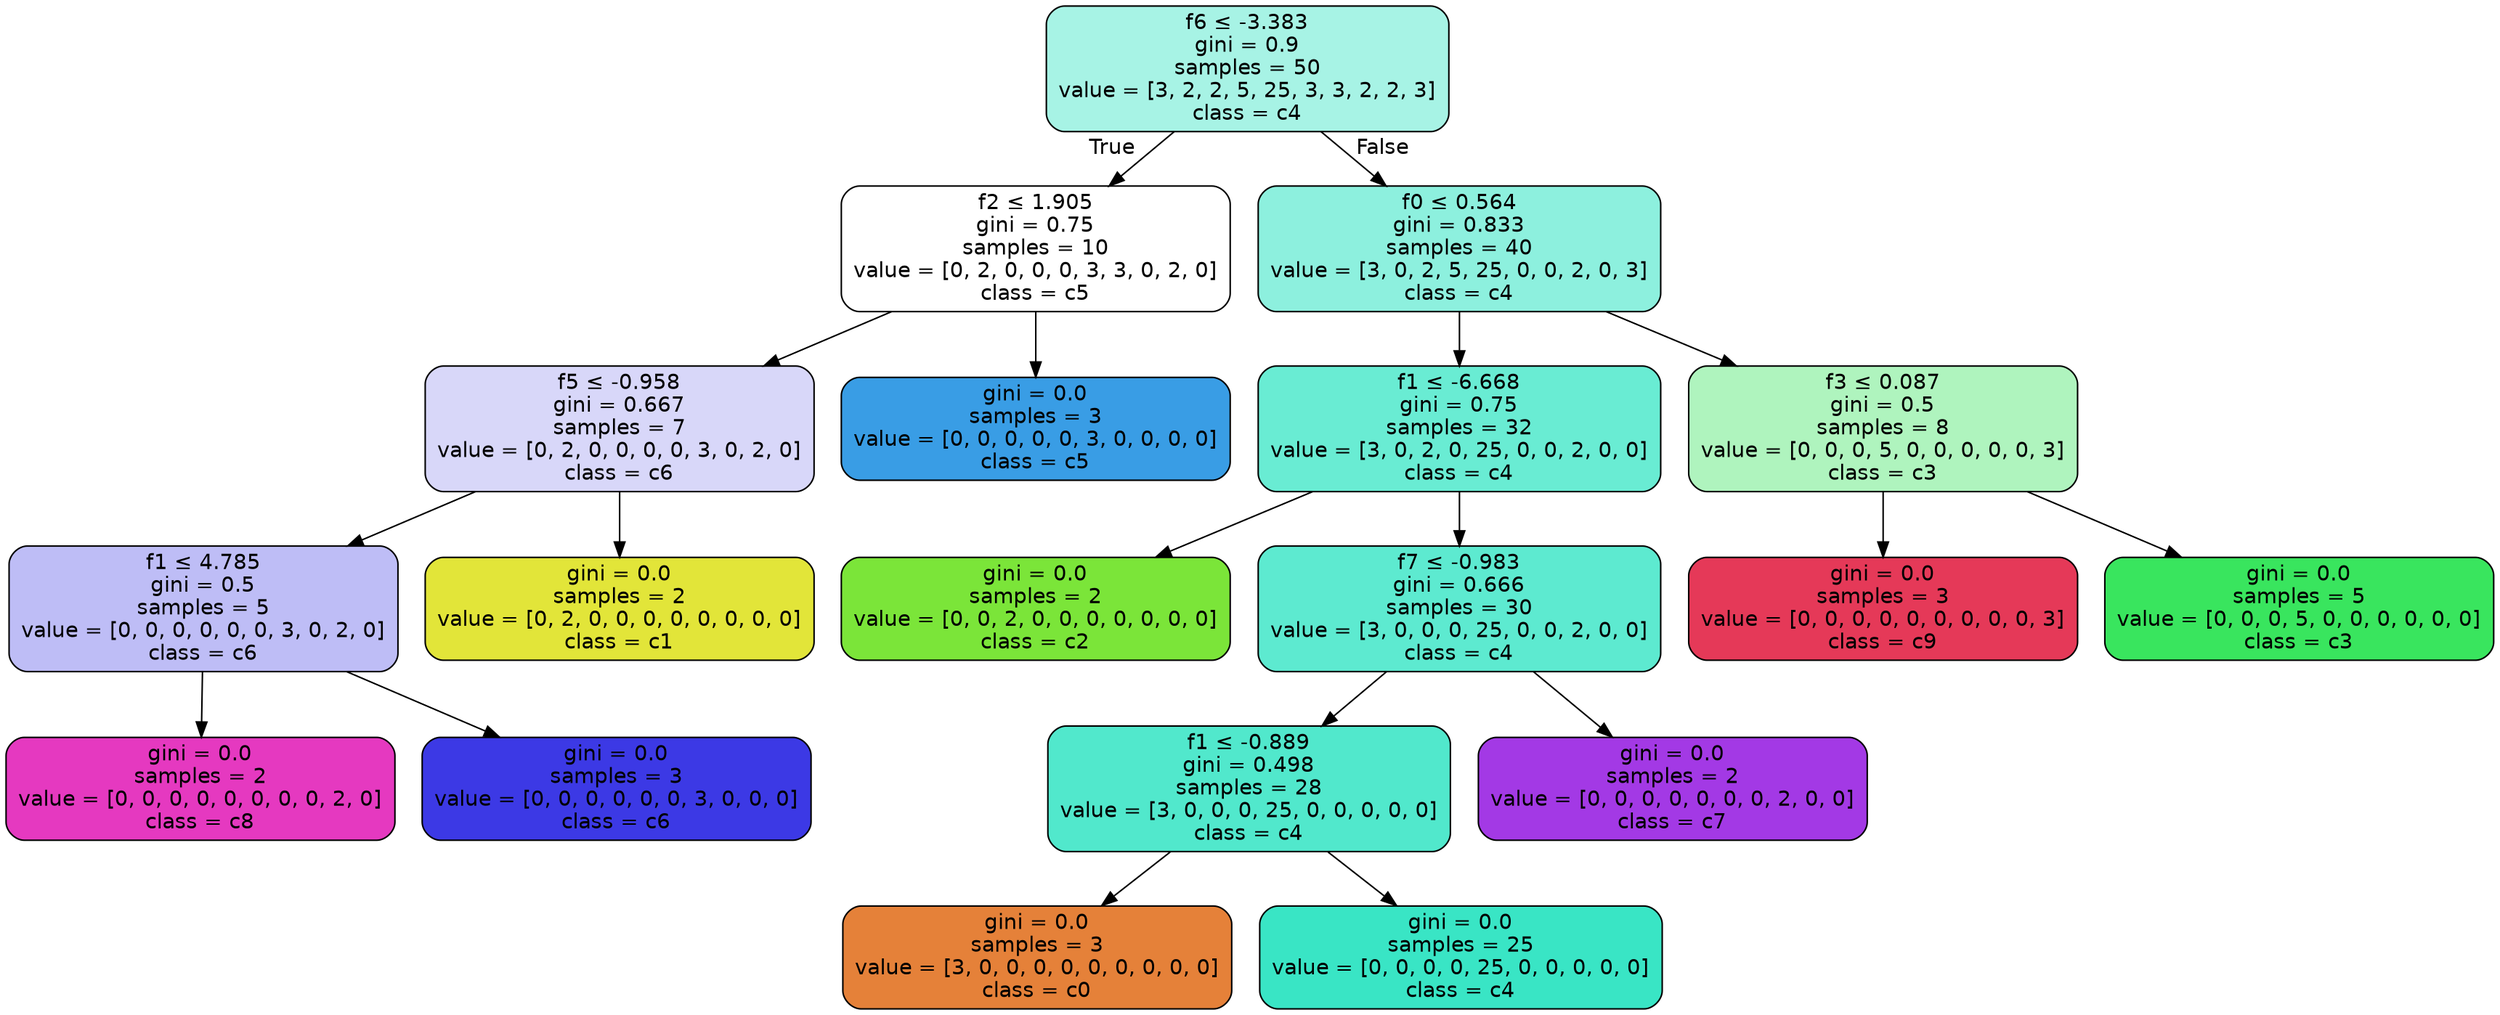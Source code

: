 digraph Tree {
node [shape=box, style="filled, rounded", color="black", fontname=helvetica] ;
edge [fontname=helvetica] ;
0 [label=<f6 &le; -3.383<br/>gini = 0.9<br/>samples = 50<br/>value = [3, 2, 2, 5, 25, 3, 3, 2, 2, 3]<br/>class = c4>, fillcolor="#39e5c571"] ;
1 [label=<f2 &le; 1.905<br/>gini = 0.75<br/>samples = 10<br/>value = [0, 2, 0, 0, 0, 3, 3, 0, 2, 0]<br/>class = c5>, fillcolor="#399de500"] ;
0 -> 1 [labeldistance=2.5, labelangle=45, headlabel="True"] ;
2 [label=<f5 &le; -0.958<br/>gini = 0.667<br/>samples = 7<br/>value = [0, 2, 0, 0, 0, 0, 3, 0, 2, 0]<br/>class = c6>, fillcolor="#3c39e533"] ;
1 -> 2 ;
3 [label=<f1 &le; 4.785<br/>gini = 0.5<br/>samples = 5<br/>value = [0, 0, 0, 0, 0, 0, 3, 0, 2, 0]<br/>class = c6>, fillcolor="#3c39e555"] ;
2 -> 3 ;
4 [label=<gini = 0.0<br/>samples = 2<br/>value = [0, 0, 0, 0, 0, 0, 0, 0, 2, 0]<br/>class = c8>, fillcolor="#e539c0ff"] ;
3 -> 4 ;
5 [label=<gini = 0.0<br/>samples = 3<br/>value = [0, 0, 0, 0, 0, 0, 3, 0, 0, 0]<br/>class = c6>, fillcolor="#3c39e5ff"] ;
3 -> 5 ;
6 [label=<gini = 0.0<br/>samples = 2<br/>value = [0, 2, 0, 0, 0, 0, 0, 0, 0, 0]<br/>class = c1>, fillcolor="#e2e539ff"] ;
2 -> 6 ;
7 [label=<gini = 0.0<br/>samples = 3<br/>value = [0, 0, 0, 0, 0, 3, 0, 0, 0, 0]<br/>class = c5>, fillcolor="#399de5ff"] ;
1 -> 7 ;
8 [label=<f0 &le; 0.564<br/>gini = 0.833<br/>samples = 40<br/>value = [3, 0, 2, 5, 25, 0, 0, 2, 0, 3]<br/>class = c4>, fillcolor="#39e5c592"] ;
0 -> 8 [labeldistance=2.5, labelangle=-45, headlabel="False"] ;
9 [label=<f1 &le; -6.668<br/>gini = 0.75<br/>samples = 32<br/>value = [3, 0, 2, 0, 25, 0, 0, 2, 0, 0]<br/>class = c4>, fillcolor="#39e5c5c1"] ;
8 -> 9 ;
10 [label=<gini = 0.0<br/>samples = 2<br/>value = [0, 0, 2, 0, 0, 0, 0, 0, 0, 0]<br/>class = c2>, fillcolor="#7be539ff"] ;
9 -> 10 ;
11 [label=<f7 &le; -0.983<br/>gini = 0.666<br/>samples = 30<br/>value = [3, 0, 0, 0, 25, 0, 0, 2, 0, 0]<br/>class = c4>, fillcolor="#39e5c5d0"] ;
9 -> 11 ;
12 [label=<f1 &le; -0.889<br/>gini = 0.498<br/>samples = 28<br/>value = [3, 0, 0, 0, 25, 0, 0, 0, 0, 0]<br/>class = c4>, fillcolor="#39e5c5e0"] ;
11 -> 12 ;
13 [label=<gini = 0.0<br/>samples = 3<br/>value = [3, 0, 0, 0, 0, 0, 0, 0, 0, 0]<br/>class = c0>, fillcolor="#e58139ff"] ;
12 -> 13 ;
14 [label=<gini = 0.0<br/>samples = 25<br/>value = [0, 0, 0, 0, 25, 0, 0, 0, 0, 0]<br/>class = c4>, fillcolor="#39e5c5ff"] ;
12 -> 14 ;
15 [label=<gini = 0.0<br/>samples = 2<br/>value = [0, 0, 0, 0, 0, 0, 0, 2, 0, 0]<br/>class = c7>, fillcolor="#a339e5ff"] ;
11 -> 15 ;
16 [label=<f3 &le; 0.087<br/>gini = 0.5<br/>samples = 8<br/>value = [0, 0, 0, 5, 0, 0, 0, 0, 0, 3]<br/>class = c3>, fillcolor="#39e55e66"] ;
8 -> 16 ;
17 [label=<gini = 0.0<br/>samples = 3<br/>value = [0, 0, 0, 0, 0, 0, 0, 0, 0, 3]<br/>class = c9>, fillcolor="#e53958ff"] ;
16 -> 17 ;
18 [label=<gini = 0.0<br/>samples = 5<br/>value = [0, 0, 0, 5, 0, 0, 0, 0, 0, 0]<br/>class = c3>, fillcolor="#39e55eff"] ;
16 -> 18 ;
}

